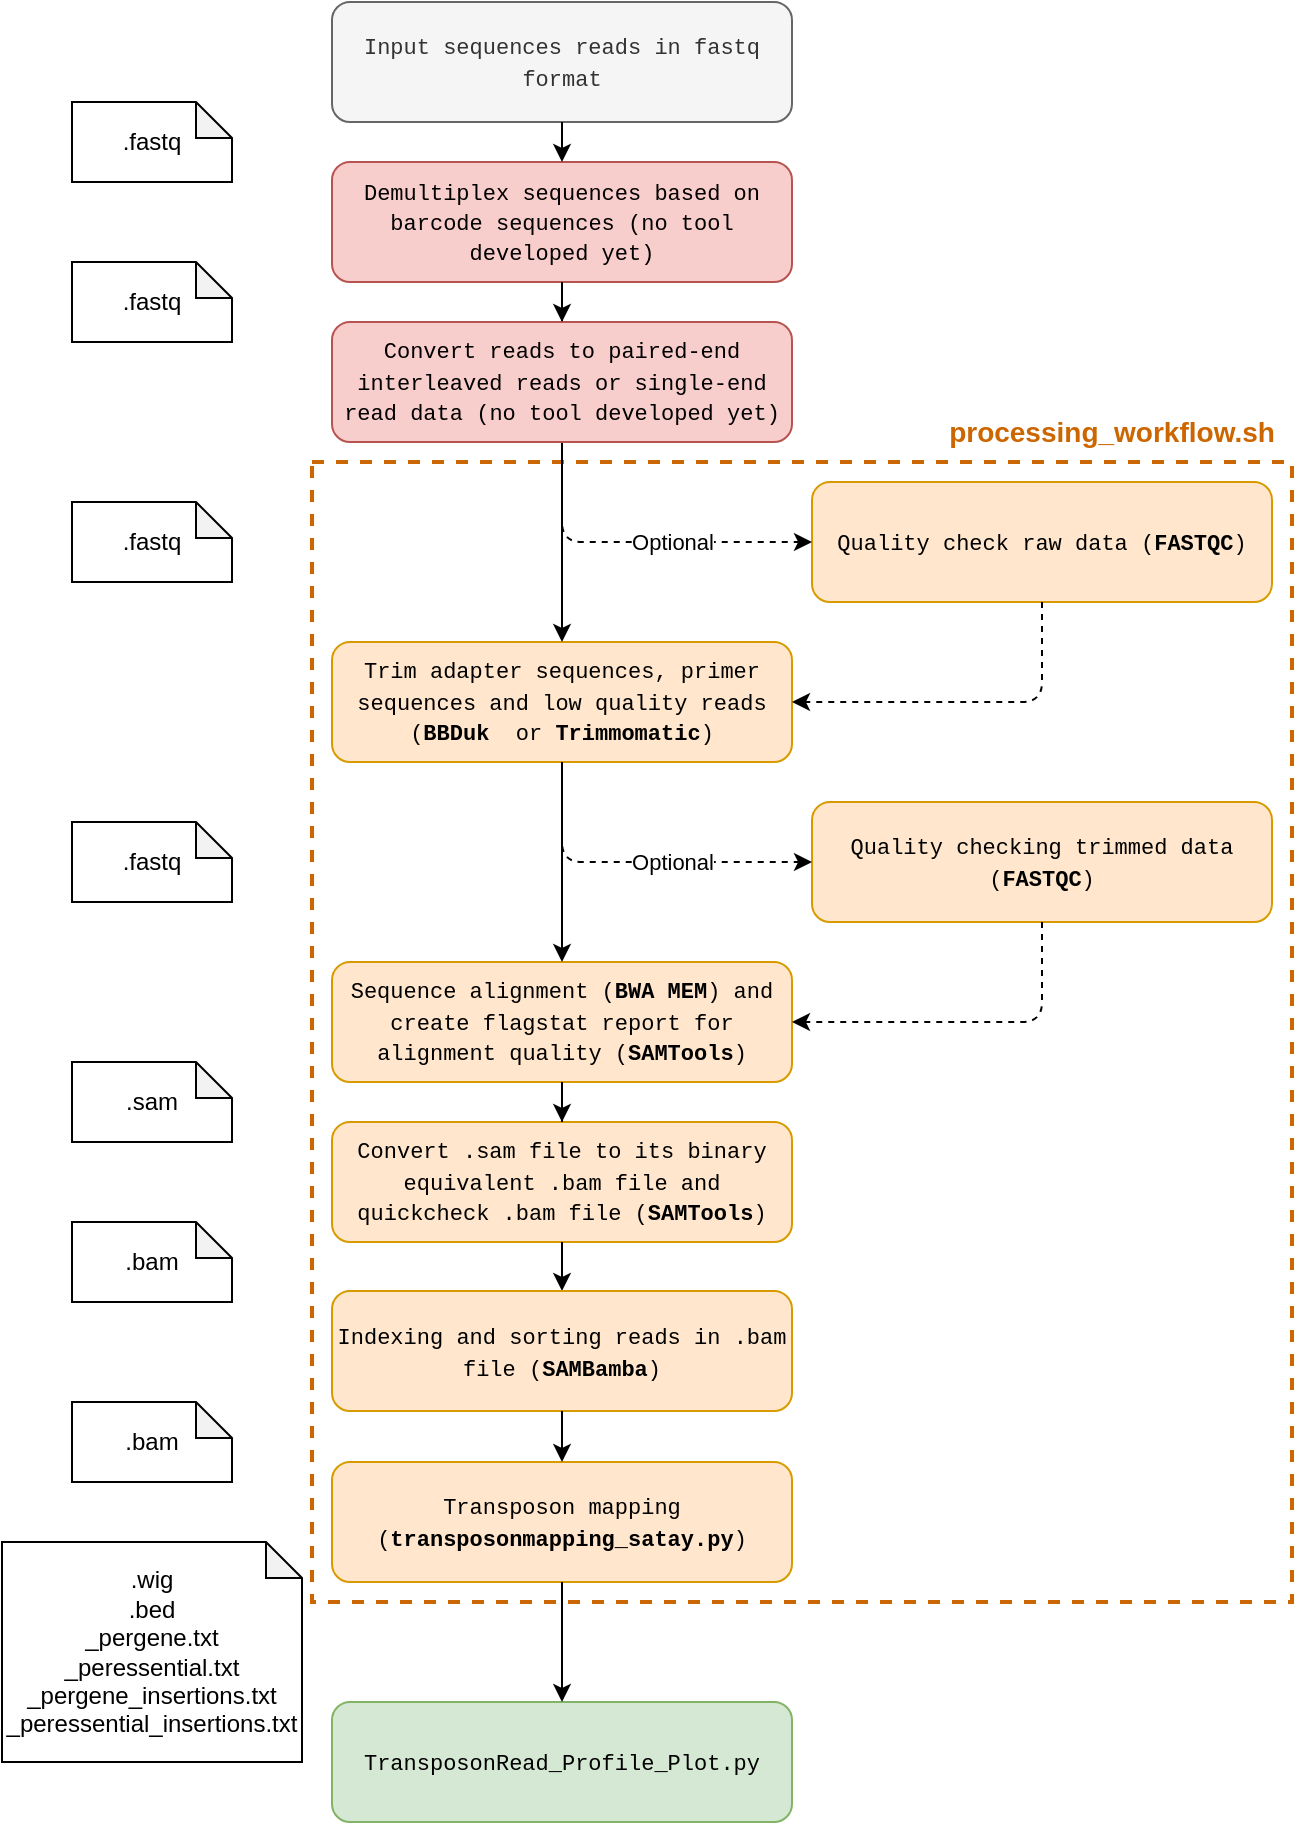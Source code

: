 <mxfile version="14.2.9" type="device"><diagram id="6a731a19-8d31-9384-78a2-239565b7b9f0" name="Page-1"><mxGraphModel dx="1422" dy="916" grid="1" gridSize="10" guides="1" tooltips="1" connect="1" arrows="1" fold="1" page="1" pageScale="1" pageWidth="827" pageHeight="1169" background="#ffffff" math="0" shadow="0"><root><mxCell id="0"/><mxCell id="1" parent="0"/><mxCell id="79vRmvG_V-RffF-TkCLB-97" value="" style="group" vertex="1" connectable="0" parent="1"><mxGeometry x="270" y="210" width="490" height="600" as="geometry"/></mxCell><mxCell id="79vRmvG_V-RffF-TkCLB-93" value="" style="rounded=0;whiteSpace=wrap;html=1;fillColor=none;dashed=1;strokeWidth=2;strokeColor=#CC6600;" vertex="1" parent="79vRmvG_V-RffF-TkCLB-97"><mxGeometry y="30" width="490" height="570" as="geometry"/></mxCell><mxCell id="79vRmvG_V-RffF-TkCLB-57" value="&lt;p style=&quot;margin-top: 0pt ; margin-bottom: 0pt ; margin-left: 0in ; direction: ltr ; unicode-bidi: embed ; word-break: normal&quot;&gt;&lt;span style=&quot;font-family: &amp;#34;courier new&amp;#34;&quot;&gt;&lt;font style=&quot;font-size: 11px&quot;&gt;Quality check raw data (&lt;b&gt;FASTQC&lt;/b&gt;)&lt;/font&gt;&lt;/span&gt;&lt;/p&gt;" style="rounded=1;whiteSpace=wrap;html=1;fillColor=#ffe6cc;strokeColor=#d79b00;" vertex="1" parent="79vRmvG_V-RffF-TkCLB-97"><mxGeometry x="250" y="40" width="230" height="60" as="geometry"/></mxCell><mxCell id="79vRmvG_V-RffF-TkCLB-58" value="&lt;p style=&quot;margin-top: 0pt ; margin-bottom: 0pt ; margin-left: 0in ; direction: ltr ; unicode-bidi: embed ; word-break: normal&quot;&gt;&lt;font face=&quot;courier new&quot;&gt;&lt;span style=&quot;font-size: 11px&quot;&gt;Trim adapter sequences, primer sequences and low quality reads (&lt;b&gt;BBDuk&amp;nbsp;&lt;/b&gt;&amp;nbsp;or &lt;b&gt;Trimmomatic&lt;/b&gt;)&lt;/span&gt;&lt;/font&gt;&lt;/p&gt;" style="rounded=1;whiteSpace=wrap;html=1;fillColor=#ffe6cc;strokeColor=#d79b00;" vertex="1" parent="79vRmvG_V-RffF-TkCLB-97"><mxGeometry x="10" y="120" width="230" height="60" as="geometry"/></mxCell><mxCell id="79vRmvG_V-RffF-TkCLB-59" value="&lt;p style=&quot;margin-top: 0pt ; margin-bottom: 0pt ; margin-left: 0in ; direction: ltr ; unicode-bidi: embed ; word-break: normal&quot;&gt;&lt;font face=&quot;courier new&quot;&gt;&lt;span style=&quot;font-size: 11px&quot;&gt;Quality checking trimmed data (&lt;b&gt;FASTQC&lt;/b&gt;)&lt;/span&gt;&lt;/font&gt;&lt;/p&gt;" style="rounded=1;whiteSpace=wrap;html=1;fillColor=#ffe6cc;strokeColor=#d79b00;" vertex="1" parent="79vRmvG_V-RffF-TkCLB-97"><mxGeometry x="250" y="200" width="230" height="60" as="geometry"/></mxCell><mxCell id="79vRmvG_V-RffF-TkCLB-61" value="" style="endArrow=classic;html=1;exitX=0.5;exitY=1;exitDx=0;exitDy=0;" edge="1" parent="79vRmvG_V-RffF-TkCLB-97" source="79vRmvG_V-RffF-TkCLB-56" target="79vRmvG_V-RffF-TkCLB-58"><mxGeometry width="50" height="50" relative="1" as="geometry"><mxPoint x="135" y="-50" as="sourcePoint"/><mxPoint x="135" y="-30" as="targetPoint"/></mxGeometry></mxCell><mxCell id="79vRmvG_V-RffF-TkCLB-63" value="" style="endArrow=classic;html=1;exitX=0.5;exitY=1;exitDx=0;exitDy=0;entryX=1;entryY=0.5;entryDx=0;entryDy=0;dashed=1;" edge="1" parent="79vRmvG_V-RffF-TkCLB-97" source="79vRmvG_V-RffF-TkCLB-57" target="79vRmvG_V-RffF-TkCLB-58"><mxGeometry width="50" height="50" relative="1" as="geometry"><mxPoint x="135" y="30" as="sourcePoint"/><mxPoint x="260" y="79.521" as="targetPoint"/><Array as="points"><mxPoint x="365" y="150"/></Array></mxGeometry></mxCell><mxCell id="79vRmvG_V-RffF-TkCLB-64" value="" style="endArrow=classic;html=1;entryX=0;entryY=0.5;entryDx=0;entryDy=0;exitX=0.5;exitY=1;exitDx=0;exitDy=0;dashed=1;" edge="1" parent="79vRmvG_V-RffF-TkCLB-97" source="79vRmvG_V-RffF-TkCLB-56" target="79vRmvG_V-RffF-TkCLB-57"><mxGeometry relative="1" as="geometry"><mxPoint x="120" y="20" as="sourcePoint"/><mxPoint x="330" y="230" as="targetPoint"/><Array as="points"><mxPoint x="125" y="70"/></Array></mxGeometry></mxCell><mxCell id="79vRmvG_V-RffF-TkCLB-65" value="Optional" style="edgeLabel;resizable=0;html=1;align=center;verticalAlign=middle;" connectable="0" vertex="1" parent="79vRmvG_V-RffF-TkCLB-64"><mxGeometry relative="1" as="geometry"><mxPoint x="17" as="offset"/></mxGeometry></mxCell><mxCell id="79vRmvG_V-RffF-TkCLB-67" value="&lt;p style=&quot;margin-top: 0pt ; margin-bottom: 0pt ; margin-left: 0in ; direction: ltr ; unicode-bidi: embed ; word-break: normal&quot;&gt;&lt;font face=&quot;courier new&quot;&gt;&lt;span style=&quot;font-size: 11px&quot;&gt;Sequence alignment (&lt;b&gt;BWA MEM&lt;/b&gt;) and create flagstat report for alignment quality (&lt;b&gt;SAMTools&lt;/b&gt;)&lt;/span&gt;&lt;/font&gt;&lt;/p&gt;" style="rounded=1;whiteSpace=wrap;html=1;fillColor=#ffe6cc;strokeColor=#d79b00;" vertex="1" parent="79vRmvG_V-RffF-TkCLB-97"><mxGeometry x="10" y="280" width="230" height="60" as="geometry"/></mxCell><mxCell id="79vRmvG_V-RffF-TkCLB-68" value="" style="endArrow=classic;html=1;exitX=0.5;exitY=1;exitDx=0;exitDy=0;" edge="1" parent="79vRmvG_V-RffF-TkCLB-97" source="79vRmvG_V-RffF-TkCLB-58" target="79vRmvG_V-RffF-TkCLB-67"><mxGeometry width="50" height="50" relative="1" as="geometry"><mxPoint x="135" y="30" as="sourcePoint"/><mxPoint x="135" y="130" as="targetPoint"/></mxGeometry></mxCell><mxCell id="79vRmvG_V-RffF-TkCLB-69" value="" style="endArrow=classic;html=1;exitX=0.5;exitY=1;exitDx=0;exitDy=0;entryX=0;entryY=0.5;entryDx=0;entryDy=0;dashed=1;" edge="1" parent="79vRmvG_V-RffF-TkCLB-97" source="79vRmvG_V-RffF-TkCLB-58" target="79vRmvG_V-RffF-TkCLB-59"><mxGeometry relative="1" as="geometry"><mxPoint x="125" y="180" as="sourcePoint"/><mxPoint x="250" y="230" as="targetPoint"/><Array as="points"><mxPoint x="125" y="230"/></Array></mxGeometry></mxCell><mxCell id="79vRmvG_V-RffF-TkCLB-70" value="Optional" style="edgeLabel;resizable=0;html=1;align=center;verticalAlign=middle;" connectable="0" vertex="1" parent="79vRmvG_V-RffF-TkCLB-69"><mxGeometry relative="1" as="geometry"><mxPoint x="17" as="offset"/></mxGeometry></mxCell><mxCell id="79vRmvG_V-RffF-TkCLB-71" value="" style="endArrow=classic;html=1;exitX=0.5;exitY=1;exitDx=0;exitDy=0;entryX=1;entryY=0.5;entryDx=0;entryDy=0;dashed=1;" edge="1" parent="79vRmvG_V-RffF-TkCLB-97" source="79vRmvG_V-RffF-TkCLB-59" target="79vRmvG_V-RffF-TkCLB-67"><mxGeometry width="50" height="50" relative="1" as="geometry"><mxPoint x="365" y="260" as="sourcePoint"/><mxPoint x="270" y="330" as="targetPoint"/><Array as="points"><mxPoint x="365" y="310"/></Array></mxGeometry></mxCell><mxCell id="79vRmvG_V-RffF-TkCLB-72" value="&lt;p style=&quot;margin-top: 0pt ; margin-bottom: 0pt ; margin-left: 0in ; direction: ltr ; unicode-bidi: embed ; word-break: normal&quot;&gt;&lt;font face=&quot;courier new&quot;&gt;&lt;span style=&quot;font-size: 11px&quot;&gt;Convert .sam file to its binary equivalent .bam file and quickcheck .bam file (&lt;b&gt;SAMTools&lt;/b&gt;)&lt;/span&gt;&lt;/font&gt;&lt;/p&gt;" style="rounded=1;whiteSpace=wrap;html=1;fillColor=#ffe6cc;strokeColor=#d79b00;" vertex="1" parent="79vRmvG_V-RffF-TkCLB-97"><mxGeometry x="10" y="360" width="230" height="60" as="geometry"/></mxCell><mxCell id="79vRmvG_V-RffF-TkCLB-74" value="" style="edgeStyle=orthogonalEdgeStyle;rounded=0;orthogonalLoop=1;jettySize=auto;html=1;dashed=1;endArrow=none;endFill=0;" edge="1" parent="79vRmvG_V-RffF-TkCLB-97" source="79vRmvG_V-RffF-TkCLB-67" target="79vRmvG_V-RffF-TkCLB-72"><mxGeometry relative="1" as="geometry"/></mxCell><mxCell id="79vRmvG_V-RffF-TkCLB-73" value="" style="endArrow=classic;html=1;entryX=0.5;entryY=0;entryDx=0;entryDy=0;" edge="1" parent="79vRmvG_V-RffF-TkCLB-97" target="79vRmvG_V-RffF-TkCLB-72"><mxGeometry width="50" height="50" relative="1" as="geometry"><mxPoint x="125" y="340" as="sourcePoint"/><mxPoint x="135" y="-30" as="targetPoint"/></mxGeometry></mxCell><mxCell id="79vRmvG_V-RffF-TkCLB-75" value="" style="endArrow=classic;html=1;exitX=0.5;exitY=1;exitDx=0;exitDy=0;entryX=0.5;entryY=0;entryDx=0;entryDy=0;" edge="1" parent="79vRmvG_V-RffF-TkCLB-97" source="79vRmvG_V-RffF-TkCLB-72" target="79vRmvG_V-RffF-TkCLB-76"><mxGeometry width="50" height="50" relative="1" as="geometry"><mxPoint x="126" y="420" as="sourcePoint"/><mxPoint x="125" y="445" as="targetPoint"/></mxGeometry></mxCell><mxCell id="79vRmvG_V-RffF-TkCLB-76" value="&lt;p style=&quot;margin-top: 0pt ; margin-bottom: 0pt ; margin-left: 0in ; direction: ltr ; unicode-bidi: embed ; word-break: normal&quot;&gt;&lt;font face=&quot;courier new&quot;&gt;&lt;span style=&quot;font-size: 11px&quot;&gt;Indexing and sorting reads in .bam file (&lt;b&gt;SAMBamba&lt;/b&gt;)&lt;/span&gt;&lt;/font&gt;&lt;/p&gt;" style="rounded=1;whiteSpace=wrap;html=1;fillColor=#ffe6cc;strokeColor=#d79b00;" vertex="1" parent="79vRmvG_V-RffF-TkCLB-97"><mxGeometry x="10" y="444.5" width="230" height="60" as="geometry"/></mxCell><mxCell id="79vRmvG_V-RffF-TkCLB-77" value="&lt;p style=&quot;margin-top: 0pt ; margin-bottom: 0pt ; margin-left: 0in ; direction: ltr ; unicode-bidi: embed ; word-break: normal&quot;&gt;&lt;font face=&quot;courier new&quot;&gt;&lt;span style=&quot;font-size: 11px&quot;&gt;Transposon mapping (&lt;b&gt;transposonmapping_satay.py&lt;/b&gt;)&lt;/span&gt;&lt;/font&gt;&lt;/p&gt;" style="rounded=1;whiteSpace=wrap;html=1;fillColor=#ffe6cc;strokeColor=#d79b00;" vertex="1" parent="79vRmvG_V-RffF-TkCLB-97"><mxGeometry x="10" y="530" width="230" height="60" as="geometry"/></mxCell><mxCell id="79vRmvG_V-RffF-TkCLB-78" value="" style="endArrow=classic;html=1;entryX=0.5;entryY=0;entryDx=0;entryDy=0;exitX=0.5;exitY=1;exitDx=0;exitDy=0;" edge="1" parent="79vRmvG_V-RffF-TkCLB-97" source="79vRmvG_V-RffF-TkCLB-76" target="79vRmvG_V-RffF-TkCLB-77"><mxGeometry width="50" height="50" relative="1" as="geometry"><mxPoint x="130" y="510" as="sourcePoint"/><mxPoint x="135" y="454.5" as="targetPoint"/></mxGeometry></mxCell><mxCell id="79vRmvG_V-RffF-TkCLB-96" value="&lt;b&gt;&lt;font style=&quot;font-size: 14px&quot; color=&quot;#cc6600&quot;&gt;processing_workflow.sh&lt;/font&gt;&lt;/b&gt;" style="text;html=1;strokeColor=none;fillColor=none;align=center;verticalAlign=middle;whiteSpace=wrap;rounded=0;dashed=1;" vertex="1" parent="79vRmvG_V-RffF-TkCLB-97"><mxGeometry x="310" width="180" height="30" as="geometry"/></mxCell><mxCell id="79vRmvG_V-RffF-TkCLB-55" value="&lt;p style=&quot;margin-top: 0pt ; margin-bottom: 0pt ; margin-left: 0in ; direction: ltr ; unicode-bidi: embed ; word-break: normal&quot;&gt;&lt;font style=&quot;font-size: 11px&quot;&gt;&lt;span style=&quot;font-family: &amp;#34;courier new&amp;#34;&quot;&gt;Demultiplex&amp;nbsp;&lt;/span&gt;&lt;span style=&quot;font-family: &amp;#34;courier new&amp;#34;&quot;&gt;sequences based on barcode sequences (no tool developed yet)&lt;/span&gt;&lt;/font&gt;&lt;/p&gt;" style="rounded=1;whiteSpace=wrap;html=1;fillColor=#f8cecc;strokeColor=#b85450;" vertex="1" parent="1"><mxGeometry x="280" y="90" width="230" height="60" as="geometry"/></mxCell><mxCell id="79vRmvG_V-RffF-TkCLB-82" value="" style="edgeStyle=orthogonalEdgeStyle;rounded=0;orthogonalLoop=1;jettySize=auto;html=1;dashed=1;endArrow=none;endFill=0;" edge="1" parent="1" source="79vRmvG_V-RffF-TkCLB-56" target="79vRmvG_V-RffF-TkCLB-55"><mxGeometry relative="1" as="geometry"/></mxCell><mxCell id="79vRmvG_V-RffF-TkCLB-56" value="&lt;p style=&quot;margin-top: 0pt ; margin-bottom: 0pt ; margin-left: 0in ; direction: ltr ; unicode-bidi: embed ; word-break: normal&quot;&gt;&lt;span style=&quot;font-family: &amp;#34;courier new&amp;#34;&quot;&gt;&lt;font style=&quot;font-size: 11px&quot;&gt;Convert reads to paired-end interleaved reads or single-end read data (no tool developed yet)&lt;/font&gt;&lt;/span&gt;&lt;/p&gt;" style="rounded=1;whiteSpace=wrap;html=1;fillColor=#f8cecc;strokeColor=#b85450;" vertex="1" parent="1"><mxGeometry x="280" y="170" width="230" height="60" as="geometry"/></mxCell><mxCell id="79vRmvG_V-RffF-TkCLB-60" value="" style="endArrow=classic;html=1;exitX=0.5;exitY=1;exitDx=0;exitDy=0;entryX=0.5;entryY=0;entryDx=0;entryDy=0;" edge="1" parent="1" source="79vRmvG_V-RffF-TkCLB-55" target="79vRmvG_V-RffF-TkCLB-56"><mxGeometry width="50" height="50" relative="1" as="geometry"><mxPoint x="530" y="460" as="sourcePoint"/><mxPoint x="580" y="410" as="targetPoint"/></mxGeometry></mxCell><mxCell id="79vRmvG_V-RffF-TkCLB-81" value=".fastq" style="shape=note;whiteSpace=wrap;html=1;backgroundOutline=1;darkOpacity=0.05;size=18;" vertex="1" parent="1"><mxGeometry x="150" y="60" width="80" height="40" as="geometry"/></mxCell><mxCell id="79vRmvG_V-RffF-TkCLB-83" value="&lt;p style=&quot;margin-top: 0pt ; margin-bottom: 0pt ; margin-left: 0in ; direction: ltr ; unicode-bidi: embed ; word-break: normal&quot;&gt;&lt;font face=&quot;courier new&quot;&gt;&lt;span style=&quot;font-size: 11px&quot;&gt;Input sequences reads in fastq format&lt;/span&gt;&lt;/font&gt;&lt;/p&gt;" style="rounded=1;whiteSpace=wrap;html=1;fillColor=#f5f5f5;strokeColor=#666666;fontColor=#333333;" vertex="1" parent="1"><mxGeometry x="280" y="10" width="230" height="60" as="geometry"/></mxCell><mxCell id="79vRmvG_V-RffF-TkCLB-84" value="" style="endArrow=classic;html=1;exitX=0.5;exitY=1;exitDx=0;exitDy=0;entryX=0.5;entryY=0;entryDx=0;entryDy=0;" edge="1" parent="1" source="79vRmvG_V-RffF-TkCLB-83" target="79vRmvG_V-RffF-TkCLB-55"><mxGeometry width="50" height="50" relative="1" as="geometry"><mxPoint x="405" y="240" as="sourcePoint"/><mxPoint x="405" y="340" as="targetPoint"/></mxGeometry></mxCell><mxCell id="79vRmvG_V-RffF-TkCLB-85" value=".fastq" style="shape=note;whiteSpace=wrap;html=1;backgroundOutline=1;darkOpacity=0.05;size=18;" vertex="1" parent="1"><mxGeometry x="150" y="140" width="80" height="40" as="geometry"/></mxCell><mxCell id="79vRmvG_V-RffF-TkCLB-86" value=".fastq" style="shape=note;whiteSpace=wrap;html=1;backgroundOutline=1;darkOpacity=0.05;size=18;" vertex="1" parent="1"><mxGeometry x="150" y="260" width="80" height="40" as="geometry"/></mxCell><mxCell id="79vRmvG_V-RffF-TkCLB-87" value=".fastq" style="shape=note;whiteSpace=wrap;html=1;backgroundOutline=1;darkOpacity=0.05;size=18;" vertex="1" parent="1"><mxGeometry x="150" y="420" width="80" height="40" as="geometry"/></mxCell><mxCell id="79vRmvG_V-RffF-TkCLB-88" value=".sam" style="shape=note;whiteSpace=wrap;html=1;backgroundOutline=1;darkOpacity=0.05;size=18;" vertex="1" parent="1"><mxGeometry x="150" y="540" width="80" height="40" as="geometry"/></mxCell><mxCell id="79vRmvG_V-RffF-TkCLB-89" value=".bam" style="shape=note;whiteSpace=wrap;html=1;backgroundOutline=1;darkOpacity=0.05;size=18;" vertex="1" parent="1"><mxGeometry x="150" y="620" width="80" height="40" as="geometry"/></mxCell><mxCell id="79vRmvG_V-RffF-TkCLB-90" value=".bam" style="shape=note;whiteSpace=wrap;html=1;backgroundOutline=1;darkOpacity=0.05;size=18;" vertex="1" parent="1"><mxGeometry x="150" y="710" width="80" height="40" as="geometry"/></mxCell><mxCell id="79vRmvG_V-RffF-TkCLB-91" value=".wig&lt;br&gt;.bed&lt;br&gt;_pergene.txt&lt;br&gt;_peressential.txt&lt;br&gt;_pergene_insertions.txt&lt;br&gt;_peressential_insertions.txt" style="shape=note;whiteSpace=wrap;html=1;backgroundOutline=1;darkOpacity=0.05;size=18;" vertex="1" parent="1"><mxGeometry x="115" y="780" width="150" height="110" as="geometry"/></mxCell><mxCell id="79vRmvG_V-RffF-TkCLB-98" value="&lt;p style=&quot;margin-top: 0pt ; margin-bottom: 0pt ; margin-left: 0in ; direction: ltr ; unicode-bidi: embed ; word-break: normal&quot;&gt;&lt;font face=&quot;courier new&quot;&gt;&lt;span style=&quot;font-size: 11px&quot;&gt;TransposonRead_Profile_Plot.py&lt;/span&gt;&lt;/font&gt;&lt;/p&gt;" style="rounded=1;whiteSpace=wrap;html=1;fillColor=#d5e8d4;strokeColor=#82b366;" vertex="1" parent="1"><mxGeometry x="280" y="860" width="230" height="60" as="geometry"/></mxCell><mxCell id="79vRmvG_V-RffF-TkCLB-100" value="" style="endArrow=classic;html=1;exitX=0.5;exitY=1;exitDx=0;exitDy=0;" edge="1" parent="1" source="79vRmvG_V-RffF-TkCLB-77" target="79vRmvG_V-RffF-TkCLB-98"><mxGeometry width="50" height="50" relative="1" as="geometry"><mxPoint x="405" y="400" as="sourcePoint"/><mxPoint x="405" y="500" as="targetPoint"/></mxGeometry></mxCell></root></mxGraphModel></diagram></mxfile>